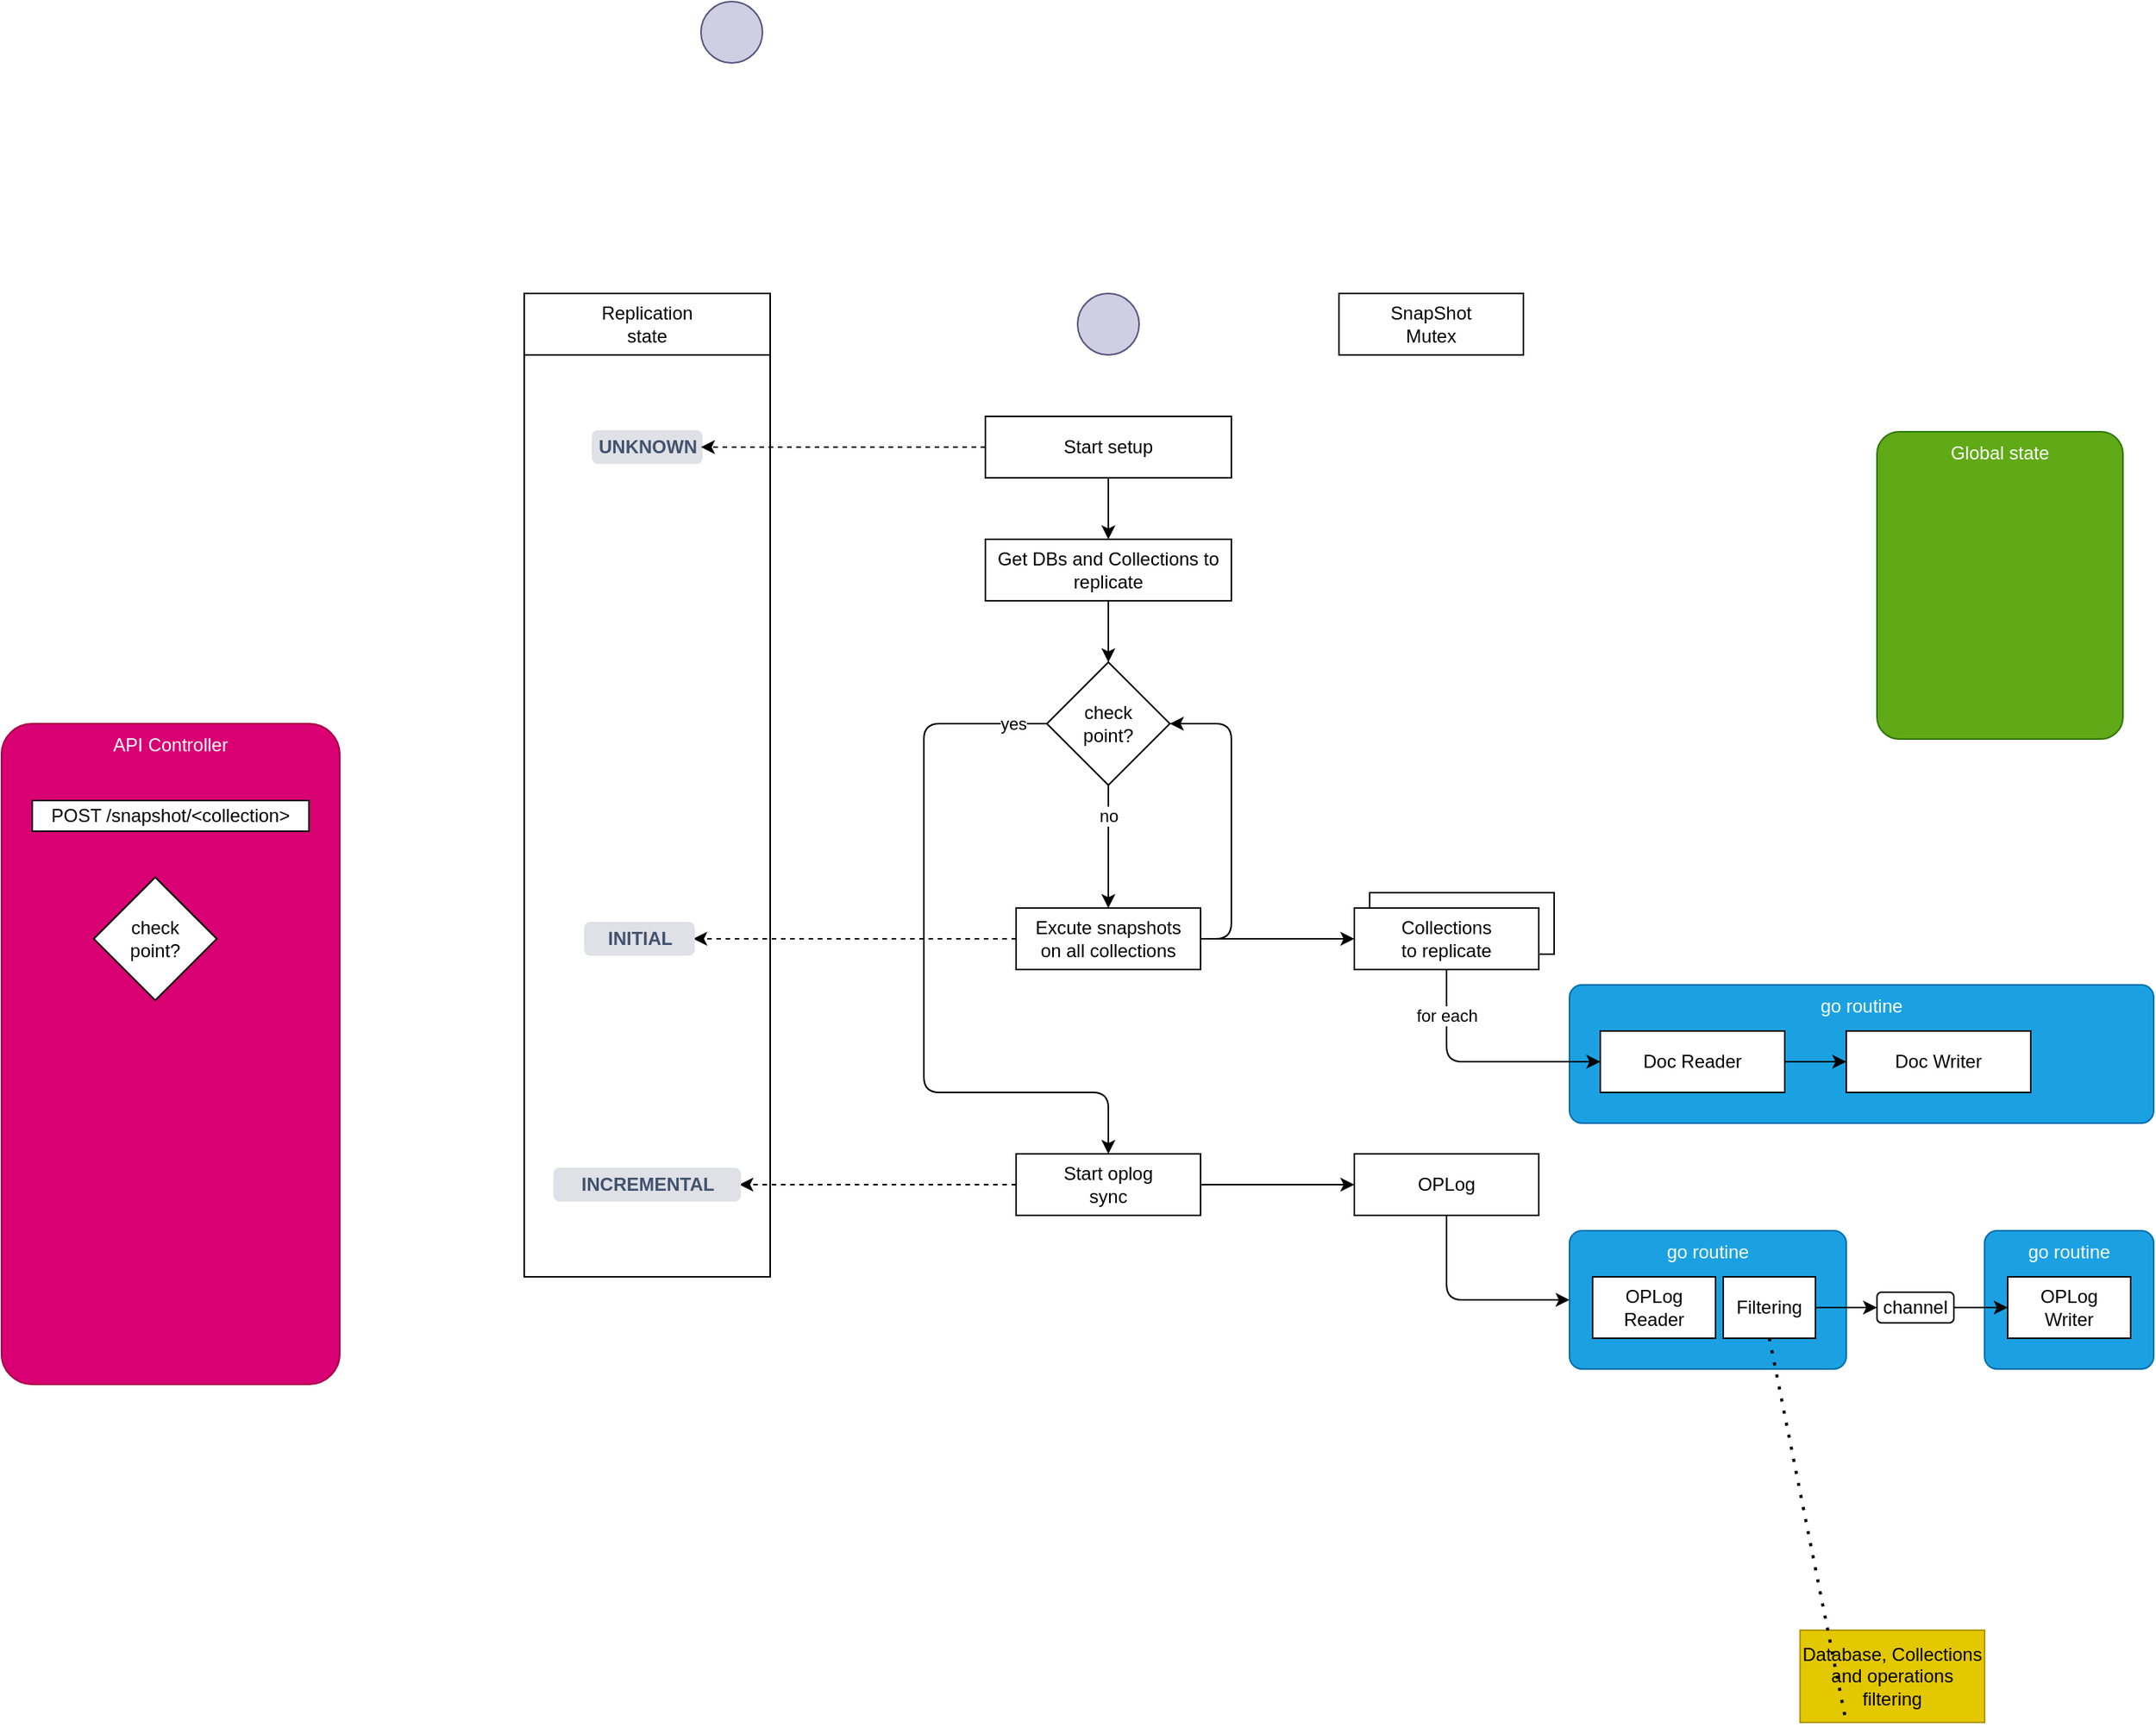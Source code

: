 <mxfile>
    <diagram id="QO2Tzb1RCqGz_loUETVd" name="Page-2">
        <mxGraphModel dx="2011" dy="1321" grid="1" gridSize="10" guides="1" tooltips="1" connect="1" arrows="1" fold="1" page="1" pageScale="1" pageWidth="827" pageHeight="1169" math="0" shadow="0">
            <root>
                <mxCell id="0"/>
                <mxCell id="1" parent="0"/>
                <mxCell id="c_dcQmz6OHg3MqOsnEEQ-14" value="go routine" style="rounded=1;whiteSpace=wrap;html=1;fillColor=#1ba1e2;fontColor=#ffffff;strokeColor=#006EAF;verticalAlign=top;align=center;arcSize=9;" parent="1" vertex="1">
                    <mxGeometry x="450" y="250" width="110" height="90" as="geometry"/>
                </mxCell>
                <mxCell id="c_dcQmz6OHg3MqOsnEEQ-13" value="go routine" style="rounded=1;whiteSpace=wrap;html=1;fillColor=#1ba1e2;fontColor=#ffffff;strokeColor=#006EAF;verticalAlign=top;align=center;arcSize=9;" parent="1" vertex="1">
                    <mxGeometry x="180" y="250" width="180" height="90" as="geometry"/>
                </mxCell>
                <mxCell id="c_dcQmz6OHg3MqOsnEEQ-9" value="go routine" style="rounded=1;whiteSpace=wrap;html=1;fillColor=#1ba1e2;fontColor=#ffffff;strokeColor=#006EAF;verticalAlign=top;align=center;arcSize=9;" parent="1" vertex="1">
                    <mxGeometry x="180" y="90" width="380" height="90" as="geometry"/>
                </mxCell>
                <mxCell id="c_dcQmz6OHg3MqOsnEEQ-7" value="" style="rounded=0;whiteSpace=wrap;html=1;" parent="1" vertex="1">
                    <mxGeometry x="50" y="30" width="120" height="40" as="geometry"/>
                </mxCell>
                <mxCell id="c_dcQmz6OHg3MqOsnEEQ-5" style="edgeStyle=none;html=1;exitX=1;exitY=0.5;exitDx=0;exitDy=0;entryX=0;entryY=0.5;entryDx=0;entryDy=0;" parent="1" source="c_dcQmz6OHg3MqOsnEEQ-1" target="c_dcQmz6OHg3MqOsnEEQ-4" edge="1">
                    <mxGeometry relative="1" as="geometry"/>
                </mxCell>
                <mxCell id="c_dcQmz6OHg3MqOsnEEQ-1" value="Doc Reader" style="rounded=0;whiteSpace=wrap;html=1;" parent="1" vertex="1">
                    <mxGeometry x="200" y="120" width="120" height="40" as="geometry"/>
                </mxCell>
                <mxCell id="c_dcQmz6OHg3MqOsnEEQ-2" value="OPLog&lt;br&gt;Writer" style="rounded=0;whiteSpace=wrap;html=1;" parent="1" vertex="1">
                    <mxGeometry x="465" y="280" width="80" height="40" as="geometry"/>
                </mxCell>
                <mxCell id="c_dcQmz6OHg3MqOsnEEQ-3" value="OPLog Reader" style="rounded=0;whiteSpace=wrap;html=1;" parent="1" vertex="1">
                    <mxGeometry x="195" y="280" width="80" height="40" as="geometry"/>
                </mxCell>
                <mxCell id="c_dcQmz6OHg3MqOsnEEQ-4" value="Doc Writer" style="rounded=0;whiteSpace=wrap;html=1;" parent="1" vertex="1">
                    <mxGeometry x="360" y="120" width="120" height="40" as="geometry"/>
                </mxCell>
                <mxCell id="c_dcQmz6OHg3MqOsnEEQ-8" value="for each" style="edgeStyle=none;html=1;exitX=0.5;exitY=1;exitDx=0;exitDy=0;entryX=0;entryY=0.5;entryDx=0;entryDy=0;" parent="1" source="c_dcQmz6OHg3MqOsnEEQ-6" target="c_dcQmz6OHg3MqOsnEEQ-1" edge="1">
                    <mxGeometry x="-0.625" relative="1" as="geometry">
                        <Array as="points">
                            <mxPoint x="100" y="140"/>
                        </Array>
                        <mxPoint as="offset"/>
                    </mxGeometry>
                </mxCell>
                <mxCell id="c_dcQmz6OHg3MqOsnEEQ-6" value="Collections&lt;br&gt;to replicate" style="rounded=0;whiteSpace=wrap;html=1;" parent="1" vertex="1">
                    <mxGeometry x="40" y="40" width="120" height="40" as="geometry"/>
                </mxCell>
                <mxCell id="c_dcQmz6OHg3MqOsnEEQ-12" style="edgeStyle=none;html=1;exitX=1;exitY=0.5;exitDx=0;exitDy=0;" parent="1" source="c_dcQmz6OHg3MqOsnEEQ-10" target="c_dcQmz6OHg3MqOsnEEQ-2" edge="1">
                    <mxGeometry relative="1" as="geometry"/>
                </mxCell>
                <mxCell id="c_dcQmz6OHg3MqOsnEEQ-10" value="channel" style="rounded=1;whiteSpace=wrap;html=1;" parent="1" vertex="1">
                    <mxGeometry x="380" y="290" width="50" height="20" as="geometry"/>
                </mxCell>
                <mxCell id="c_dcQmz6OHg3MqOsnEEQ-16" style="edgeStyle=none;html=1;exitX=0.5;exitY=1;exitDx=0;exitDy=0;entryX=0;entryY=0.5;entryDx=0;entryDy=0;" parent="1" source="c_dcQmz6OHg3MqOsnEEQ-15" target="c_dcQmz6OHg3MqOsnEEQ-13" edge="1">
                    <mxGeometry relative="1" as="geometry">
                        <Array as="points">
                            <mxPoint x="100" y="295"/>
                        </Array>
                    </mxGeometry>
                </mxCell>
                <mxCell id="c_dcQmz6OHg3MqOsnEEQ-15" value="OPLog" style="rounded=0;whiteSpace=wrap;html=1;" parent="1" vertex="1">
                    <mxGeometry x="40" y="200" width="120" height="40" as="geometry"/>
                </mxCell>
                <mxCell id="c_dcQmz6OHg3MqOsnEEQ-18" style="edgeStyle=none;html=1;exitX=1;exitY=0.5;exitDx=0;exitDy=0;entryX=0;entryY=0.5;entryDx=0;entryDy=0;" parent="1" source="c_dcQmz6OHg3MqOsnEEQ-17" target="c_dcQmz6OHg3MqOsnEEQ-10" edge="1">
                    <mxGeometry relative="1" as="geometry"/>
                </mxCell>
                <mxCell id="c_dcQmz6OHg3MqOsnEEQ-17" value="Filtering" style="rounded=0;whiteSpace=wrap;html=1;" parent="1" vertex="1">
                    <mxGeometry x="280" y="280" width="60" height="40" as="geometry"/>
                </mxCell>
                <mxCell id="c_dcQmz6OHg3MqOsnEEQ-19" value="Database, Collections and operations filtering" style="rounded=0;whiteSpace=wrap;html=1;fillColor=#e3c800;fontColor=#000000;strokeColor=#B09500;" parent="1" vertex="1">
                    <mxGeometry x="330" y="510" width="120" height="60" as="geometry"/>
                </mxCell>
                <mxCell id="c_dcQmz6OHg3MqOsnEEQ-20" value="" style="endArrow=none;dashed=1;html=1;dashPattern=1 3;strokeWidth=2;entryX=0.25;entryY=1;entryDx=0;entryDy=0;exitX=0.5;exitY=1;exitDx=0;exitDy=0;" parent="1" source="c_dcQmz6OHg3MqOsnEEQ-17" target="c_dcQmz6OHg3MqOsnEEQ-19" edge="1">
                    <mxGeometry width="50" height="50" relative="1" as="geometry">
                        <mxPoint x="330" y="530" as="sourcePoint"/>
                        <mxPoint x="380" y="480" as="targetPoint"/>
                    </mxGeometry>
                </mxCell>
                <mxCell id="2" value="Global state" style="rounded=1;whiteSpace=wrap;html=1;fillColor=#60a917;fontColor=#ffffff;strokeColor=#2D7600;verticalAlign=top;align=center;arcSize=9;" parent="1" vertex="1">
                    <mxGeometry x="380" y="-270" width="160" height="200" as="geometry"/>
                </mxCell>
                <mxCell id="3" value="SnapShot&lt;br&gt;Mutex" style="rounded=0;whiteSpace=wrap;html=1;" parent="1" vertex="1">
                    <mxGeometry x="30" y="-360" width="120" height="40" as="geometry"/>
                </mxCell>
                <mxCell id="8" value="API Controller" style="rounded=1;whiteSpace=wrap;html=1;fillColor=#d80073;fontColor=#ffffff;strokeColor=#A50040;verticalAlign=top;align=center;arcSize=9;" parent="1" vertex="1">
                    <mxGeometry x="-840" y="-80" width="220" height="430" as="geometry"/>
                </mxCell>
                <mxCell id="9" value="POST /snapshot/&amp;lt;collection&amp;gt;" style="rounded=0;whiteSpace=wrap;html=1;" parent="1" vertex="1">
                    <mxGeometry x="-820" y="-30" width="180" height="20" as="geometry"/>
                </mxCell>
                <mxCell id="19" style="edgeStyle=orthogonalEdgeStyle;html=1;exitX=1;exitY=0.5;exitDx=0;exitDy=0;startArrow=none;startFill=0;endArrow=classic;endFill=1;" parent="1" source="12" target="c_dcQmz6OHg3MqOsnEEQ-15" edge="1">
                    <mxGeometry relative="1" as="geometry"/>
                </mxCell>
                <mxCell id="36" style="edgeStyle=orthogonalEdgeStyle;html=1;exitX=0;exitY=0.5;exitDx=0;exitDy=0;entryX=1;entryY=0.5;entryDx=0;entryDy=0;dashed=1;startArrow=none;startFill=0;endArrow=classic;endFill=1;" parent="1" source="12" target="34" edge="1">
                    <mxGeometry relative="1" as="geometry"/>
                </mxCell>
                <mxCell id="12" value="Start oplog&lt;br&gt;sync" style="rounded=0;whiteSpace=wrap;html=1;" parent="1" vertex="1">
                    <mxGeometry x="-180" y="200" width="120" height="40" as="geometry"/>
                </mxCell>
                <mxCell id="17" value="no" style="edgeStyle=orthogonalEdgeStyle;html=1;exitX=0.5;exitY=1;exitDx=0;exitDy=0;startArrow=none;startFill=0;endArrow=classic;endFill=1;" parent="1" source="13" target="15" edge="1">
                    <mxGeometry x="-0.5" relative="1" as="geometry">
                        <mxPoint as="offset"/>
                    </mxGeometry>
                </mxCell>
                <mxCell id="18" value="yes" style="edgeStyle=orthogonalEdgeStyle;html=1;exitX=0;exitY=0.5;exitDx=0;exitDy=0;entryX=0.5;entryY=0;entryDx=0;entryDy=0;startArrow=none;startFill=0;endArrow=classic;endFill=1;" parent="1" source="13" target="12" edge="1">
                    <mxGeometry x="-0.909" relative="1" as="geometry">
                        <Array as="points">
                            <mxPoint x="-240" y="-80"/>
                            <mxPoint x="-240" y="160"/>
                            <mxPoint x="-120" y="160"/>
                        </Array>
                        <mxPoint as="offset"/>
                    </mxGeometry>
                </mxCell>
                <mxCell id="13" value="check&lt;br&gt;point?" style="rhombus;whiteSpace=wrap;html=1;" parent="1" vertex="1">
                    <mxGeometry x="-160" y="-120" width="80" height="80" as="geometry"/>
                </mxCell>
                <mxCell id="16" style="edgeStyle=orthogonalEdgeStyle;html=1;exitX=1;exitY=0.5;exitDx=0;exitDy=0;entryX=0;entryY=0.5;entryDx=0;entryDy=0;startArrow=none;startFill=0;endArrow=classic;endFill=1;" parent="1" source="15" target="c_dcQmz6OHg3MqOsnEEQ-6" edge="1">
                    <mxGeometry relative="1" as="geometry"/>
                </mxCell>
                <mxCell id="31" style="html=1;exitX=1;exitY=0.5;exitDx=0;exitDy=0;entryX=1;entryY=0.5;entryDx=0;entryDy=0;startArrow=none;startFill=0;endArrow=classic;endFill=1;edgeStyle=orthogonalEdgeStyle;" parent="1" source="15" target="13" edge="1">
                    <mxGeometry relative="1" as="geometry">
                        <Array as="points">
                            <mxPoint x="-40" y="60"/>
                            <mxPoint x="-40" y="-80"/>
                        </Array>
                    </mxGeometry>
                </mxCell>
                <mxCell id="33" style="edgeStyle=orthogonalEdgeStyle;html=1;exitX=0;exitY=0.5;exitDx=0;exitDy=0;entryX=1;entryY=0.5;entryDx=0;entryDy=0;startArrow=none;startFill=0;endArrow=classic;endFill=1;dashed=1;" parent="1" source="15" target="32" edge="1">
                    <mxGeometry relative="1" as="geometry"/>
                </mxCell>
                <mxCell id="15" value="Excute snapshots&lt;br&gt;on all collections" style="rounded=0;whiteSpace=wrap;html=1;" parent="1" vertex="1">
                    <mxGeometry x="-180" y="40" width="120" height="40" as="geometry"/>
                </mxCell>
                <mxCell id="20" value="check&lt;br&gt;point?" style="rhombus;whiteSpace=wrap;html=1;" parent="1" vertex="1">
                    <mxGeometry x="-780" y="20" width="80" height="80" as="geometry"/>
                </mxCell>
                <mxCell id="30" style="edgeStyle=orthogonalEdgeStyle;html=1;exitX=0.5;exitY=1;exitDx=0;exitDy=0;entryX=0.5;entryY=0;entryDx=0;entryDy=0;startArrow=none;startFill=0;endArrow=classic;endFill=1;" parent="1" source="21" target="13" edge="1">
                    <mxGeometry relative="1" as="geometry"/>
                </mxCell>
                <mxCell id="21" value="Get DBs and Collections to replicate" style="rounded=0;whiteSpace=wrap;html=1;" parent="1" vertex="1">
                    <mxGeometry x="-200" y="-200" width="160" height="40" as="geometry"/>
                </mxCell>
                <mxCell id="23" value="UNKNOWN" style="dashed=0;html=1;rounded=1;fillColor=#DFE1E6;strokeColor=#DFE1E6;fontSize=12;align=center;fontStyle=1;strokeWidth=2;fontColor=#42526E" parent="1" vertex="1">
                    <mxGeometry x="-455" y="-270" width="70" height="20" as="geometry"/>
                </mxCell>
                <mxCell id="24" value="Replication&lt;br&gt;state" style="rounded=0;whiteSpace=wrap;html=1;" parent="1" vertex="1">
                    <mxGeometry x="-500" y="-360" width="160" height="40" as="geometry"/>
                </mxCell>
                <mxCell id="26" value="" style="ellipse;whiteSpace=wrap;html=1;aspect=fixed;fillColor=#d0cee2;strokeColor=#56517e;" parent="1" vertex="1">
                    <mxGeometry x="-140" y="-360" width="40" height="40" as="geometry"/>
                </mxCell>
                <mxCell id="28" style="edgeStyle=orthogonalEdgeStyle;html=1;exitX=0;exitY=0.5;exitDx=0;exitDy=0;entryX=1;entryY=0.5;entryDx=0;entryDy=0;startArrow=none;startFill=0;endArrow=classic;endFill=1;dashed=1;" parent="1" source="27" target="23" edge="1">
                    <mxGeometry relative="1" as="geometry"/>
                </mxCell>
                <mxCell id="29" style="edgeStyle=orthogonalEdgeStyle;html=1;exitX=0.5;exitY=1;exitDx=0;exitDy=0;entryX=0.5;entryY=0;entryDx=0;entryDy=0;startArrow=none;startFill=0;endArrow=classic;endFill=1;" parent="1" source="27" target="21" edge="1">
                    <mxGeometry relative="1" as="geometry"/>
                </mxCell>
                <mxCell id="27" value="Start setup" style="rounded=0;whiteSpace=wrap;html=1;" parent="1" vertex="1">
                    <mxGeometry x="-200" y="-280" width="160" height="40" as="geometry"/>
                </mxCell>
                <mxCell id="32" value="INITIAL" style="dashed=0;html=1;rounded=1;fillColor=#DFE1E6;strokeColor=#DFE1E6;fontSize=12;align=center;fontStyle=1;strokeWidth=2;fontColor=#42526E" parent="1" vertex="1">
                    <mxGeometry x="-460" y="50" width="70" height="20" as="geometry"/>
                </mxCell>
                <mxCell id="34" value="INCREMENTAL" style="dashed=0;html=1;rounded=1;fillColor=#DFE1E6;strokeColor=#DFE1E6;fontSize=12;align=center;fontStyle=1;strokeWidth=2;fontColor=#42526E" parent="1" vertex="1">
                    <mxGeometry x="-480" y="210" width="120" height="20" as="geometry"/>
                </mxCell>
                <mxCell id="37" value="" style="rounded=0;whiteSpace=wrap;html=1;fillColor=none;" parent="1" vertex="1">
                    <mxGeometry x="-500" y="-320" width="160" height="600" as="geometry"/>
                </mxCell>
                <mxCell id="38" value="" style="ellipse;whiteSpace=wrap;html=1;aspect=fixed;fillColor=#d0cee2;strokeColor=#56517e;" parent="1" vertex="1">
                    <mxGeometry x="-385" y="-550" width="40" height="40" as="geometry"/>
                </mxCell>
            </root>
        </mxGraphModel>
    </diagram>
    <diagram name="Page-1" id="z-yTJJPVUe2wy_WJeipi">
        <mxGraphModel dx="1638" dy="749" grid="1" gridSize="10" guides="1" tooltips="1" connect="1" arrows="1" fold="1" page="1" pageScale="1" pageWidth="1169" pageHeight="827" math="0" shadow="0">
            <root>
                <mxCell id="0"/>
                <mxCell id="1" parent="0"/>
                <mxCell id="i09huKmOD7Sbwmtj8IvK-2" value="region b" style="rounded=0;whiteSpace=wrap;html=1;verticalAlign=top;fillColor=none;align=left;" parent="1" vertex="1">
                    <mxGeometry x="315" y="320" width="160" height="240" as="geometry"/>
                </mxCell>
                <mxCell id="i09huKmOD7Sbwmtj8IvK-1" value="prim" style="shape=cylinder3;whiteSpace=wrap;html=1;boundedLbl=1;backgroundOutline=1;size=7.5;fillColor=#008a00;fontColor=#ffffff;strokeColor=#005700;" parent="1" vertex="1">
                    <mxGeometry x="325" y="400" width="40" height="40" as="geometry"/>
                </mxCell>
                <mxCell id="i09huKmOD7Sbwmtj8IvK-3" value="sec" style="shape=cylinder3;whiteSpace=wrap;html=1;boundedLbl=1;backgroundOutline=1;size=7.5;fillColor=#60a917;fontColor=#ffffff;strokeColor=#2D7600;" parent="1" vertex="1">
                    <mxGeometry x="425" y="400" width="40" height="40" as="geometry"/>
                </mxCell>
                <mxCell id="i09huKmOD7Sbwmtj8IvK-4" value="sec" style="shape=cylinder3;whiteSpace=wrap;html=1;boundedLbl=1;backgroundOutline=1;size=7.5;fillColor=#60a917;fontColor=#ffffff;strokeColor=#2D7600;" parent="1" vertex="1">
                    <mxGeometry x="375" y="400" width="40" height="40" as="geometry"/>
                </mxCell>
                <mxCell id="i09huKmOD7Sbwmtj8IvK-16" value="" style="group" parent="1" vertex="1" connectable="0">
                    <mxGeometry x="345" y="480" width="100" height="70" as="geometry"/>
                </mxCell>
                <mxCell id="i09huKmOD7Sbwmtj8IvK-7" value="" style="rounded=0;whiteSpace=wrap;html=1;fillColor=#d80073;fontColor=#ffffff;strokeColor=#A50040;" parent="i09huKmOD7Sbwmtj8IvK-16" vertex="1">
                    <mxGeometry x="30" y="10" width="60" height="30" as="geometry"/>
                </mxCell>
                <mxCell id="i09huKmOD7Sbwmtj8IvK-6" value="" style="rounded=0;whiteSpace=wrap;html=1;fillColor=#d80073;fontColor=#ffffff;strokeColor=#A50040;" parent="i09huKmOD7Sbwmtj8IvK-16" vertex="1">
                    <mxGeometry x="20" y="20" width="60" height="30" as="geometry"/>
                </mxCell>
                <mxCell id="i09huKmOD7Sbwmtj8IvK-5" value="clients" style="rounded=0;whiteSpace=wrap;html=1;fillColor=#d80073;fontColor=#ffffff;strokeColor=#A50040;" parent="i09huKmOD7Sbwmtj8IvK-16" vertex="1">
                    <mxGeometry x="10" y="30" width="60" height="30" as="geometry"/>
                </mxCell>
                <mxCell id="i09huKmOD7Sbwmtj8IvK-15" value="" style="rounded=0;whiteSpace=wrap;html=1;dashed=1;fillColor=none;" parent="i09huKmOD7Sbwmtj8IvK-16" vertex="1">
                    <mxGeometry width="100" height="70" as="geometry"/>
                </mxCell>
                <mxCell id="i09huKmOD7Sbwmtj8IvK-56" value="reads" style="edgeStyle=orthogonalEdgeStyle;rounded=0;orthogonalLoop=1;jettySize=auto;html=1;exitX=0.5;exitY=0;exitDx=0;exitDy=0;entryX=0;entryY=0.5;entryDx=0;entryDy=0;curved=1;dashed=1;dashPattern=1 2;fontSize=8;" parent="1" source="i09huKmOD7Sbwmtj8IvK-17" target="i09huKmOD7Sbwmtj8IvK-24" edge="1">
                    <mxGeometry x="-0.216" y="-5" relative="1" as="geometry">
                        <mxPoint x="280" y="350.0" as="targetPoint"/>
                        <mxPoint as="offset"/>
                    </mxGeometry>
                </mxCell>
                <mxCell id="i09huKmOD7Sbwmtj8IvK-17" value="mongo-repl" style="rounded=1;whiteSpace=wrap;html=1;fillColor=#1ba1e2;fontColor=#ffffff;strokeColor=#006EAF;" parent="1" vertex="1">
                    <mxGeometry x="360" y="360" width="70" height="20" as="geometry"/>
                </mxCell>
                <mxCell id="i09huKmOD7Sbwmtj8IvK-18" style="edgeStyle=orthogonalEdgeStyle;rounded=0;orthogonalLoop=1;jettySize=auto;html=1;exitX=0.5;exitY=0;exitDx=0;exitDy=0;entryX=0.5;entryY=1;entryDx=0;entryDy=0;entryPerimeter=0;" parent="1" source="i09huKmOD7Sbwmtj8IvK-15" target="i09huKmOD7Sbwmtj8IvK-3" edge="1">
                    <mxGeometry relative="1" as="geometry"/>
                </mxCell>
                <mxCell id="i09huKmOD7Sbwmtj8IvK-19" style="edgeStyle=orthogonalEdgeStyle;rounded=0;orthogonalLoop=1;jettySize=auto;html=1;exitX=0.5;exitY=0;exitDx=0;exitDy=0;entryX=0.5;entryY=1;entryDx=0;entryDy=0;entryPerimeter=0;" parent="1" source="i09huKmOD7Sbwmtj8IvK-15" target="i09huKmOD7Sbwmtj8IvK-4" edge="1">
                    <mxGeometry relative="1" as="geometry"/>
                </mxCell>
                <mxCell id="i09huKmOD7Sbwmtj8IvK-20" style="edgeStyle=orthogonalEdgeStyle;rounded=0;orthogonalLoop=1;jettySize=auto;html=1;exitX=0.5;exitY=0;exitDx=0;exitDy=0;entryX=0.5;entryY=1;entryDx=0;entryDy=0;entryPerimeter=0;" parent="1" source="i09huKmOD7Sbwmtj8IvK-15" target="i09huKmOD7Sbwmtj8IvK-1" edge="1">
                    <mxGeometry relative="1" as="geometry"/>
                </mxCell>
                <mxCell id="i09huKmOD7Sbwmtj8IvK-21" value="write" style="edgeStyle=orthogonalEdgeStyle;rounded=0;orthogonalLoop=1;jettySize=auto;html=1;exitX=0;exitY=0.5;exitDx=0;exitDy=0;entryX=0.5;entryY=0;entryDx=0;entryDy=0;entryPerimeter=0;curved=1;dashed=1;dashPattern=1 1;fontSize=8;" parent="1" source="i09huKmOD7Sbwmtj8IvK-17" target="i09huKmOD7Sbwmtj8IvK-1" edge="1">
                    <mxGeometry relative="1" as="geometry"/>
                </mxCell>
                <mxCell id="i09huKmOD7Sbwmtj8IvK-22" value="write" style="edgeStyle=orthogonalEdgeStyle;rounded=0;orthogonalLoop=1;jettySize=auto;html=1;exitX=1;exitY=0.5;exitDx=0;exitDy=0;entryX=0.5;entryY=0;entryDx=0;entryDy=0;entryPerimeter=0;curved=1;dashed=1;dashPattern=1 1;fontSize=8;" parent="1" source="i09huKmOD7Sbwmtj8IvK-17" target="i09huKmOD7Sbwmtj8IvK-3" edge="1">
                    <mxGeometry relative="1" as="geometry"/>
                </mxCell>
                <mxCell id="i09huKmOD7Sbwmtj8IvK-23" value="write" style="edgeStyle=orthogonalEdgeStyle;rounded=0;orthogonalLoop=1;jettySize=auto;html=1;exitX=0.5;exitY=1;exitDx=0;exitDy=0;entryX=0.5;entryY=0;entryDx=0;entryDy=0;entryPerimeter=0;dashed=1;dashPattern=1 1;fontSize=8;" parent="1" source="i09huKmOD7Sbwmtj8IvK-17" target="i09huKmOD7Sbwmtj8IvK-4" edge="1">
                    <mxGeometry relative="1" as="geometry"/>
                </mxCell>
                <mxCell id="i09huKmOD7Sbwmtj8IvK-24" value="region a" style="rounded=0;whiteSpace=wrap;html=1;verticalAlign=top;fillColor=none;" parent="1" vertex="1">
                    <mxGeometry x="475" y="90" width="160" height="190" as="geometry"/>
                </mxCell>
                <mxCell id="i09huKmOD7Sbwmtj8IvK-25" value="prim" style="shape=cylinder3;whiteSpace=wrap;html=1;boundedLbl=1;backgroundOutline=1;size=7.5;fillColor=#008a00;fontColor=#ffffff;strokeColor=#005700;" parent="1" vertex="1">
                    <mxGeometry x="485" y="120" width="40" height="40" as="geometry"/>
                </mxCell>
                <mxCell id="i09huKmOD7Sbwmtj8IvK-26" value="sec" style="shape=cylinder3;whiteSpace=wrap;html=1;boundedLbl=1;backgroundOutline=1;size=7.5;fillColor=#60a917;fontColor=#ffffff;strokeColor=#2D7600;" parent="1" vertex="1">
                    <mxGeometry x="585" y="120" width="40" height="40" as="geometry"/>
                </mxCell>
                <mxCell id="i09huKmOD7Sbwmtj8IvK-27" value="sec" style="shape=cylinder3;whiteSpace=wrap;html=1;boundedLbl=1;backgroundOutline=1;size=7.5;fillColor=#60a917;fontColor=#ffffff;strokeColor=#2D7600;" parent="1" vertex="1">
                    <mxGeometry x="535" y="120" width="40" height="40" as="geometry"/>
                </mxCell>
                <mxCell id="i09huKmOD7Sbwmtj8IvK-28" value="" style="group" parent="1" vertex="1" connectable="0">
                    <mxGeometry x="505" y="200" width="100" height="70" as="geometry"/>
                </mxCell>
                <mxCell id="i09huKmOD7Sbwmtj8IvK-29" value="" style="rounded=0;whiteSpace=wrap;html=1;fillColor=#d80073;fontColor=#ffffff;strokeColor=#A50040;" parent="i09huKmOD7Sbwmtj8IvK-28" vertex="1">
                    <mxGeometry x="30" y="10" width="60" height="30" as="geometry"/>
                </mxCell>
                <mxCell id="i09huKmOD7Sbwmtj8IvK-30" value="" style="rounded=0;whiteSpace=wrap;html=1;fillColor=#d80073;fontColor=#ffffff;strokeColor=#A50040;" parent="i09huKmOD7Sbwmtj8IvK-28" vertex="1">
                    <mxGeometry x="20" y="20" width="60" height="30" as="geometry"/>
                </mxCell>
                <mxCell id="i09huKmOD7Sbwmtj8IvK-31" value="clients" style="rounded=0;whiteSpace=wrap;html=1;fillColor=#d80073;fontColor=#ffffff;strokeColor=#A50040;" parent="i09huKmOD7Sbwmtj8IvK-28" vertex="1">
                    <mxGeometry x="10" y="30" width="60" height="30" as="geometry"/>
                </mxCell>
                <mxCell id="i09huKmOD7Sbwmtj8IvK-32" value="" style="rounded=0;whiteSpace=wrap;html=1;dashed=1;fillColor=none;" parent="i09huKmOD7Sbwmtj8IvK-28" vertex="1">
                    <mxGeometry width="100" height="70" as="geometry"/>
                </mxCell>
                <mxCell id="i09huKmOD7Sbwmtj8IvK-34" style="edgeStyle=orthogonalEdgeStyle;rounded=0;orthogonalLoop=1;jettySize=auto;html=1;exitX=0.5;exitY=0;exitDx=0;exitDy=0;entryX=0.5;entryY=1;entryDx=0;entryDy=0;entryPerimeter=0;" parent="1" source="i09huKmOD7Sbwmtj8IvK-32" target="i09huKmOD7Sbwmtj8IvK-26" edge="1">
                    <mxGeometry relative="1" as="geometry"/>
                </mxCell>
                <mxCell id="i09huKmOD7Sbwmtj8IvK-35" style="edgeStyle=orthogonalEdgeStyle;rounded=0;orthogonalLoop=1;jettySize=auto;html=1;exitX=0.5;exitY=0;exitDx=0;exitDy=0;entryX=0.5;entryY=1;entryDx=0;entryDy=0;entryPerimeter=0;" parent="1" source="i09huKmOD7Sbwmtj8IvK-32" target="i09huKmOD7Sbwmtj8IvK-27" edge="1">
                    <mxGeometry relative="1" as="geometry"/>
                </mxCell>
                <mxCell id="i09huKmOD7Sbwmtj8IvK-36" style="edgeStyle=orthogonalEdgeStyle;rounded=0;orthogonalLoop=1;jettySize=auto;html=1;exitX=0.5;exitY=0;exitDx=0;exitDy=0;entryX=0.5;entryY=1;entryDx=0;entryDy=0;entryPerimeter=0;" parent="1" source="i09huKmOD7Sbwmtj8IvK-32" target="i09huKmOD7Sbwmtj8IvK-25" edge="1">
                    <mxGeometry relative="1" as="geometry"/>
                </mxCell>
                <mxCell id="i09huKmOD7Sbwmtj8IvK-40" value="region c" style="rounded=0;whiteSpace=wrap;html=1;verticalAlign=top;fillColor=none;align=left;fontSize=12;" parent="1" vertex="1">
                    <mxGeometry x="640" y="320" width="160" height="240" as="geometry"/>
                </mxCell>
                <mxCell id="i09huKmOD7Sbwmtj8IvK-41" value="prim" style="shape=cylinder3;whiteSpace=wrap;html=1;boundedLbl=1;backgroundOutline=1;size=7.5;fillColor=#008a00;fontColor=#ffffff;strokeColor=#005700;" parent="1" vertex="1">
                    <mxGeometry x="650" y="400" width="40" height="40" as="geometry"/>
                </mxCell>
                <mxCell id="i09huKmOD7Sbwmtj8IvK-42" value="sec" style="shape=cylinder3;whiteSpace=wrap;html=1;boundedLbl=1;backgroundOutline=1;size=7.5;fillColor=#60a917;fontColor=#ffffff;strokeColor=#2D7600;" parent="1" vertex="1">
                    <mxGeometry x="750" y="400" width="40" height="40" as="geometry"/>
                </mxCell>
                <mxCell id="i09huKmOD7Sbwmtj8IvK-43" value="sec" style="shape=cylinder3;whiteSpace=wrap;html=1;boundedLbl=1;backgroundOutline=1;size=7.5;fillColor=#60a917;fontColor=#ffffff;strokeColor=#2D7600;" parent="1" vertex="1">
                    <mxGeometry x="700" y="400" width="40" height="40" as="geometry"/>
                </mxCell>
                <mxCell id="i09huKmOD7Sbwmtj8IvK-44" value="" style="group" parent="1" vertex="1" connectable="0">
                    <mxGeometry x="670" y="480" width="100" height="70" as="geometry"/>
                </mxCell>
                <mxCell id="i09huKmOD7Sbwmtj8IvK-45" value="" style="rounded=0;whiteSpace=wrap;html=1;fillColor=#d80073;fontColor=#ffffff;strokeColor=#A50040;" parent="i09huKmOD7Sbwmtj8IvK-44" vertex="1">
                    <mxGeometry x="30" y="10" width="60" height="30" as="geometry"/>
                </mxCell>
                <mxCell id="i09huKmOD7Sbwmtj8IvK-46" value="" style="rounded=0;whiteSpace=wrap;html=1;fillColor=#d80073;fontColor=#ffffff;strokeColor=#A50040;" parent="i09huKmOD7Sbwmtj8IvK-44" vertex="1">
                    <mxGeometry x="20" y="20" width="60" height="30" as="geometry"/>
                </mxCell>
                <mxCell id="i09huKmOD7Sbwmtj8IvK-47" value="clients" style="rounded=0;whiteSpace=wrap;html=1;fillColor=#d80073;fontColor=#ffffff;strokeColor=#A50040;" parent="i09huKmOD7Sbwmtj8IvK-44" vertex="1">
                    <mxGeometry x="10" y="30" width="60" height="30" as="geometry"/>
                </mxCell>
                <mxCell id="i09huKmOD7Sbwmtj8IvK-48" value="" style="rounded=0;whiteSpace=wrap;html=1;dashed=1;fillColor=none;" parent="i09huKmOD7Sbwmtj8IvK-44" vertex="1">
                    <mxGeometry width="100" height="70" as="geometry"/>
                </mxCell>
                <mxCell id="i09huKmOD7Sbwmtj8IvK-57" value="reads" style="edgeStyle=orthogonalEdgeStyle;rounded=0;orthogonalLoop=1;jettySize=auto;html=1;exitX=0.5;exitY=0;exitDx=0;exitDy=0;entryX=1;entryY=0.5;entryDx=0;entryDy=0;dashed=1;dashPattern=1 2;curved=1;fontSize=8;" parent="1" source="i09huKmOD7Sbwmtj8IvK-49" target="i09huKmOD7Sbwmtj8IvK-24" edge="1">
                    <mxGeometry x="-0.231" y="10" relative="1" as="geometry">
                        <mxPoint as="offset"/>
                    </mxGeometry>
                </mxCell>
                <mxCell id="i09huKmOD7Sbwmtj8IvK-49" value="mongo-repl" style="rounded=1;whiteSpace=wrap;html=1;fillColor=#1ba1e2;fontColor=#ffffff;strokeColor=#006EAF;" parent="1" vertex="1">
                    <mxGeometry x="685" y="360" width="70" height="20" as="geometry"/>
                </mxCell>
                <mxCell id="i09huKmOD7Sbwmtj8IvK-50" style="edgeStyle=orthogonalEdgeStyle;rounded=0;orthogonalLoop=1;jettySize=auto;html=1;exitX=0.5;exitY=0;exitDx=0;exitDy=0;entryX=0.5;entryY=1;entryDx=0;entryDy=0;entryPerimeter=0;" parent="1" source="i09huKmOD7Sbwmtj8IvK-48" target="i09huKmOD7Sbwmtj8IvK-42" edge="1">
                    <mxGeometry relative="1" as="geometry"/>
                </mxCell>
                <mxCell id="i09huKmOD7Sbwmtj8IvK-51" style="edgeStyle=orthogonalEdgeStyle;rounded=0;orthogonalLoop=1;jettySize=auto;html=1;exitX=0.5;exitY=0;exitDx=0;exitDy=0;entryX=0.5;entryY=1;entryDx=0;entryDy=0;entryPerimeter=0;" parent="1" source="i09huKmOD7Sbwmtj8IvK-48" target="i09huKmOD7Sbwmtj8IvK-43" edge="1">
                    <mxGeometry relative="1" as="geometry"/>
                </mxCell>
                <mxCell id="i09huKmOD7Sbwmtj8IvK-52" style="edgeStyle=orthogonalEdgeStyle;rounded=0;orthogonalLoop=1;jettySize=auto;html=1;exitX=0.5;exitY=0;exitDx=0;exitDy=0;entryX=0.5;entryY=1;entryDx=0;entryDy=0;entryPerimeter=0;" parent="1" source="i09huKmOD7Sbwmtj8IvK-48" target="i09huKmOD7Sbwmtj8IvK-41" edge="1">
                    <mxGeometry relative="1" as="geometry"/>
                </mxCell>
                <mxCell id="i09huKmOD7Sbwmtj8IvK-53" value="write" style="edgeStyle=orthogonalEdgeStyle;rounded=0;orthogonalLoop=1;jettySize=auto;html=1;exitX=0;exitY=0.5;exitDx=0;exitDy=0;entryX=0.5;entryY=0;entryDx=0;entryDy=0;entryPerimeter=0;curved=1;dashed=1;dashPattern=1 1;fontSize=8;" parent="1" source="i09huKmOD7Sbwmtj8IvK-49" target="i09huKmOD7Sbwmtj8IvK-41" edge="1">
                    <mxGeometry relative="1" as="geometry"/>
                </mxCell>
                <mxCell id="i09huKmOD7Sbwmtj8IvK-54" value="write" style="edgeStyle=orthogonalEdgeStyle;rounded=0;orthogonalLoop=1;jettySize=auto;html=1;exitX=1;exitY=0.5;exitDx=0;exitDy=0;entryX=0.5;entryY=0;entryDx=0;entryDy=0;entryPerimeter=0;curved=1;dashed=1;dashPattern=1 1;fontSize=8;" parent="1" source="i09huKmOD7Sbwmtj8IvK-49" target="i09huKmOD7Sbwmtj8IvK-42" edge="1">
                    <mxGeometry relative="1" as="geometry"/>
                </mxCell>
                <mxCell id="i09huKmOD7Sbwmtj8IvK-55" value="write" style="edgeStyle=orthogonalEdgeStyle;rounded=0;orthogonalLoop=1;jettySize=auto;html=1;exitX=0.5;exitY=1;exitDx=0;exitDy=0;entryX=0.5;entryY=0;entryDx=0;entryDy=0;entryPerimeter=0;dashed=1;dashPattern=1 1;fontSize=8;" parent="1" source="i09huKmOD7Sbwmtj8IvK-49" target="i09huKmOD7Sbwmtj8IvK-43" edge="1">
                    <mxGeometry relative="1" as="geometry"/>
                </mxCell>
            </root>
        </mxGraphModel>
    </diagram>
    <diagram id="tlXAotNvsL-NJ6xJ0uNb" name="Page-3">
        <mxGraphModel dx="1638" dy="1086" grid="1" gridSize="10" guides="1" tooltips="1" connect="1" arrows="1" fold="1" page="1" pageScale="1" pageWidth="827" pageHeight="1169" math="0" shadow="0">
            <root>
                <mxCell id="0"/>
                <mxCell id="1" parent="0"/>
                <mxCell id="IODmxJrHLOx8Z943MWw_-43" value="go routine" style="rounded=1;whiteSpace=wrap;html=1;fillColor=#1ba1e2;fontColor=#ffffff;strokeColor=#006EAF;verticalAlign=bottom;horizontal=0;arcSize=4;" vertex="1" parent="1">
                    <mxGeometry x="137.5" y="670" width="122.5" height="140" as="geometry"/>
                </mxCell>
                <mxCell id="IODmxJrHLOx8Z943MWw_-22" style="edgeStyle=none;html=1;exitX=0.5;exitY=1;exitDx=0;exitDy=0;" edge="1" parent="1" source="IODmxJrHLOx8Z943MWw_-14" target="IODmxJrHLOx8Z943MWw_-21">
                    <mxGeometry relative="1" as="geometry"/>
                </mxCell>
                <mxCell id="IODmxJrHLOx8Z943MWw_-20" value="go routine" style="rounded=1;whiteSpace=wrap;html=1;fillColor=#1ba1e2;fontColor=#ffffff;strokeColor=#006EAF;verticalAlign=bottom;" vertex="1" parent="1">
                    <mxGeometry x="420" y="560" width="310" height="80" as="geometry"/>
                </mxCell>
                <mxCell id="IODmxJrHLOx8Z943MWw_-37" style="edgeStyle=none;html=1;exitX=0.5;exitY=1;exitDx=0;exitDy=0;entryX=0.5;entryY=0;entryDx=0;entryDy=0;" edge="1" parent="1" source="IODmxJrHLOx8Z943MWw_-1" target="IODmxJrHLOx8Z943MWw_-2">
                    <mxGeometry relative="1" as="geometry"/>
                </mxCell>
                <mxCell id="IODmxJrHLOx8Z943MWw_-1" value="Start" style="rounded=1;whiteSpace=wrap;html=1;" vertex="1" parent="1">
                    <mxGeometry x="200" y="80" width="80" height="40" as="geometry"/>
                </mxCell>
                <mxCell id="IODmxJrHLOx8Z943MWw_-4" value="new" style="edgeStyle=none;html=1;exitX=1;exitY=0.5;exitDx=0;exitDy=0;entryX=0;entryY=0.5;entryDx=0;entryDy=0;" edge="1" parent="1" source="IODmxJrHLOx8Z943MWw_-2" target="IODmxJrHLOx8Z943MWw_-3">
                    <mxGeometry relative="1" as="geometry"/>
                </mxCell>
                <mxCell id="IODmxJrHLOx8Z943MWw_-5" value="Get checkpoint&lt;br&gt;from DB" style="edgeStyle=none;html=1;exitX=0.75;exitY=1;exitDx=0;exitDy=0;entryX=0.5;entryY=1;entryDx=0;entryDy=0;" edge="1" parent="1" source="IODmxJrHLOx8Z943MWw_-2" target="IODmxJrHLOx8Z943MWw_-3">
                    <mxGeometry relative="1" as="geometry">
                        <Array as="points">
                            <mxPoint x="280" y="240"/>
                            <mxPoint x="460" y="240"/>
                        </Array>
                    </mxGeometry>
                </mxCell>
                <mxCell id="IODmxJrHLOx8Z943MWw_-7" style="edgeStyle=none;html=1;exitX=0.5;exitY=1;exitDx=0;exitDy=0;entryX=0.5;entryY=0;entryDx=0;entryDy=0;" edge="1" parent="1" source="IODmxJrHLOx8Z943MWw_-2" target="IODmxJrHLOx8Z943MWw_-6">
                    <mxGeometry relative="1" as="geometry"/>
                </mxCell>
                <mxCell id="IODmxJrHLOx8Z943MWw_-2" value="repl&lt;br&gt;StartReplication" style="rounded=0;whiteSpace=wrap;html=1;" vertex="1" parent="1">
                    <mxGeometry x="160" y="160" width="160" height="40" as="geometry"/>
                </mxCell>
                <mxCell id="IODmxJrHLOx8Z943MWw_-3" value="checkpoint&lt;br&gt;checkpoint manager" style="rounded=0;whiteSpace=wrap;html=1;" vertex="1" parent="1">
                    <mxGeometry x="400" y="160" width="120" height="40" as="geometry"/>
                </mxCell>
                <mxCell id="IODmxJrHLOx8Z943MWw_-9" style="edgeStyle=none;html=1;exitX=0.5;exitY=1;exitDx=0;exitDy=0;" edge="1" parent="1" source="IODmxJrHLOx8Z943MWw_-6" target="IODmxJrHLOx8Z943MWw_-8">
                    <mxGeometry relative="1" as="geometry"/>
                </mxCell>
                <mxCell id="IODmxJrHLOx8Z943MWw_-6" value="Determine replication&lt;br&gt;type" style="rounded=0;whiteSpace=wrap;html=1;" vertex="1" parent="1">
                    <mxGeometry x="160" y="280" width="160" height="40" as="geometry"/>
                </mxCell>
                <mxCell id="IODmxJrHLOx8Z943MWw_-11" value="no" style="edgeStyle=none;html=1;exitX=1;exitY=0.5;exitDx=0;exitDy=0;" edge="1" parent="1" source="IODmxJrHLOx8Z943MWw_-8" target="IODmxJrHLOx8Z943MWw_-10">
                    <mxGeometry relative="1" as="geometry"/>
                </mxCell>
                <mxCell id="IODmxJrHLOx8Z943MWw_-29" value="yes" style="edgeStyle=none;html=1;exitX=0.5;exitY=1;exitDx=0;exitDy=0;entryX=0.5;entryY=0;entryDx=0;entryDy=0;" edge="1" parent="1" source="IODmxJrHLOx8Z943MWw_-8" target="IODmxJrHLOx8Z943MWw_-28">
                    <mxGeometry relative="1" as="geometry"/>
                </mxCell>
                <mxCell id="IODmxJrHLOx8Z943MWw_-8" value="ckpt ?" style="rhombus;whiteSpace=wrap;html=1;" vertex="1" parent="1">
                    <mxGeometry x="200" y="360" width="80" height="80" as="geometry"/>
                </mxCell>
                <mxCell id="IODmxJrHLOx8Z943MWw_-25" style="edgeStyle=none;html=1;exitX=0.5;exitY=1;exitDx=0;exitDy=0;entryX=0.25;entryY=0;entryDx=0;entryDy=0;" edge="1" parent="1" source="IODmxJrHLOx8Z943MWw_-10" target="IODmxJrHLOx8Z943MWw_-24">
                    <mxGeometry relative="1" as="geometry"/>
                </mxCell>
                <mxCell id="IODmxJrHLOx8Z943MWw_-10" value="full&lt;br&gt;StartFullReplication" style="rounded=0;whiteSpace=wrap;html=1;" vertex="1" parent="1">
                    <mxGeometry x="400" y="380" width="120" height="40" as="geometry"/>
                </mxCell>
                <mxCell id="IODmxJrHLOx8Z943MWw_-15" value="new" style="edgeStyle=none;html=1;exitX=0.25;exitY=1;exitDx=0;exitDy=0;entryX=0.25;entryY=0;entryDx=0;entryDy=0;" edge="1" parent="1" source="IODmxJrHLOx8Z943MWw_-12" target="IODmxJrHLOx8Z943MWw_-14">
                    <mxGeometry relative="1" as="geometry"/>
                </mxCell>
                <mxCell id="IODmxJrHLOx8Z943MWw_-16" value="start" style="edgeStyle=none;html=1;exitX=0.75;exitY=1;exitDx=0;exitDy=0;entryX=0.75;entryY=0;entryDx=0;entryDy=0;" edge="1" parent="1" source="IODmxJrHLOx8Z943MWw_-12" target="IODmxJrHLOx8Z943MWw_-14">
                    <mxGeometry relative="1" as="geometry"/>
                </mxCell>
                <mxCell id="IODmxJrHLOx8Z943MWw_-18" value="new" style="edgeStyle=none;html=1;exitX=1;exitY=0.25;exitDx=0;exitDy=0;entryX=0.25;entryY=0;entryDx=0;entryDy=0;" edge="1" parent="1" source="IODmxJrHLOx8Z943MWw_-12" target="IODmxJrHLOx8Z943MWw_-17">
                    <mxGeometry relative="1" as="geometry">
                        <Array as="points">
                            <mxPoint x="630" y="525"/>
                        </Array>
                    </mxGeometry>
                </mxCell>
                <mxCell id="IODmxJrHLOx8Z943MWw_-12" value="For each coll" style="rounded=0;whiteSpace=wrap;html=1;" vertex="1" parent="1">
                    <mxGeometry x="430" y="520" width="120" height="20" as="geometry"/>
                </mxCell>
                <mxCell id="IODmxJrHLOx8Z943MWw_-19" value="write" style="edgeStyle=none;html=1;exitX=1;exitY=0.5;exitDx=0;exitDy=0;entryX=0;entryY=0.5;entryDx=0;entryDy=0;" edge="1" parent="1" source="IODmxJrHLOx8Z943MWw_-14" target="IODmxJrHLOx8Z943MWw_-17">
                    <mxGeometry relative="1" as="geometry"/>
                </mxCell>
                <mxCell id="IODmxJrHLOx8Z943MWw_-14" value="document&lt;br&gt;reader" style="rounded=0;whiteSpace=wrap;html=1;" vertex="1" parent="1">
                    <mxGeometry x="430" y="580" width="120" height="40" as="geometry"/>
                </mxCell>
                <mxCell id="IODmxJrHLOx8Z943MWw_-17" value="document&lt;br&gt;writer" style="rounded=0;whiteSpace=wrap;html=1;" vertex="1" parent="1">
                    <mxGeometry x="600" y="580" width="120" height="40" as="geometry"/>
                </mxCell>
                <mxCell id="IODmxJrHLOx8Z943MWw_-27" style="edgeStyle=none;html=1;exitX=0.5;exitY=1;exitDx=0;exitDy=0;entryX=0.5;entryY=0;entryDx=0;entryDy=0;" edge="1" parent="1" source="IODmxJrHLOx8Z943MWw_-21" target="IODmxJrHLOx8Z943MWw_-23">
                    <mxGeometry relative="1" as="geometry"/>
                </mxCell>
                <mxCell id="IODmxJrHLOx8Z943MWw_-21" value="Wait all collections" style="rounded=0;whiteSpace=wrap;html=1;" vertex="1" parent="1">
                    <mxGeometry x="425" y="660" width="130" height="20" as="geometry"/>
                </mxCell>
                <mxCell id="IODmxJrHLOx8Z943MWw_-36" style="edgeStyle=none;html=1;exitX=0.5;exitY=1;exitDx=0;exitDy=0;entryX=1;entryY=0.5;entryDx=0;entryDy=0;" edge="1" parent="1" source="IODmxJrHLOx8Z943MWw_-23" target="IODmxJrHLOx8Z943MWw_-6">
                    <mxGeometry relative="1" as="geometry">
                        <Array as="points">
                            <mxPoint x="490" y="800"/>
                            <mxPoint x="760" y="800"/>
                            <mxPoint x="760" y="300"/>
                        </Array>
                    </mxGeometry>
                </mxCell>
                <mxCell id="IODmxJrHLOx8Z943MWw_-23" value="Store checkpoint with end date of oplogBoundarries" style="rounded=0;whiteSpace=wrap;html=1;" vertex="1" parent="1">
                    <mxGeometry x="425" y="700" width="130" height="60" as="geometry"/>
                </mxCell>
                <mxCell id="IODmxJrHLOx8Z943MWw_-26" style="edgeStyle=none;html=1;exitX=0.25;exitY=1;exitDx=0;exitDy=0;entryX=0.25;entryY=0;entryDx=0;entryDy=0;" edge="1" parent="1" source="IODmxJrHLOx8Z943MWw_-24" target="IODmxJrHLOx8Z943MWw_-12">
                    <mxGeometry relative="1" as="geometry"/>
                </mxCell>
                <mxCell id="IODmxJrHLOx8Z943MWw_-24" value="oplogBoundaries&lt;br&gt;&amp;lt;- Get Current oplog start and end date" style="rounded=0;whiteSpace=wrap;html=1;" vertex="1" parent="1">
                    <mxGeometry x="430" y="450" width="120" height="50" as="geometry"/>
                </mxCell>
                <mxCell id="IODmxJrHLOx8Z943MWw_-31" value="new" style="edgeStyle=none;html=1;exitX=0.25;exitY=1;exitDx=0;exitDy=0;" edge="1" parent="1" source="IODmxJrHLOx8Z943MWw_-28" target="IODmxJrHLOx8Z943MWw_-30">
                    <mxGeometry relative="1" as="geometry"/>
                </mxCell>
                <mxCell id="IODmxJrHLOx8Z943MWw_-32" value="start&lt;br&gt;forever" style="edgeStyle=none;html=1;exitX=0.75;exitY=1;exitDx=0;exitDy=0;entryX=0.75;entryY=0;entryDx=0;entryDy=0;" edge="1" parent="1" source="IODmxJrHLOx8Z943MWw_-28" target="IODmxJrHLOx8Z943MWw_-30">
                    <mxGeometry x="-0.444" relative="1" as="geometry">
                        <Array as="points"/>
                        <mxPoint as="offset"/>
                    </mxGeometry>
                </mxCell>
                <mxCell id="IODmxJrHLOx8Z943MWw_-28" value="incr&lt;br&gt;StartIncrementalReplication" style="rounded=0;whiteSpace=wrap;html=1;" vertex="1" parent="1">
                    <mxGeometry x="145" y="480" width="190" height="40" as="geometry"/>
                </mxCell>
                <mxCell id="IODmxJrHLOx8Z943MWw_-34" value="new" style="edgeStyle=none;html=1;exitX=0.25;exitY=1;exitDx=0;exitDy=0;entryX=0.25;entryY=0;entryDx=0;entryDy=0;" edge="1" parent="1" source="IODmxJrHLOx8Z943MWw_-30" target="IODmxJrHLOx8Z943MWw_-33">
                    <mxGeometry relative="1" as="geometry"/>
                </mxCell>
                <mxCell id="IODmxJrHLOx8Z943MWw_-35" value="start&lt;br&gt;forever" style="edgeStyle=none;html=1;exitX=0.75;exitY=1;exitDx=0;exitDy=0;entryX=0.75;entryY=0;entryDx=0;entryDy=0;" edge="1" parent="1" source="IODmxJrHLOx8Z943MWw_-30" target="IODmxJrHLOx8Z943MWw_-33">
                    <mxGeometry relative="1" as="geometry"/>
                </mxCell>
                <mxCell id="IODmxJrHLOx8Z943MWw_-39" value="oplog" style="edgeStyle=none;html=1;exitX=0;exitY=0.5;exitDx=0;exitDy=0;entryX=0;entryY=0.5;entryDx=0;entryDy=0;entryPerimeter=0;" edge="1" parent="1" source="IODmxJrHLOx8Z943MWw_-30" target="IODmxJrHLOx8Z943MWw_-38">
                    <mxGeometry relative="1" as="geometry">
                        <Array as="points">
                            <mxPoint x="83" y="580"/>
                        </Array>
                    </mxGeometry>
                </mxCell>
                <mxCell id="IODmxJrHLOx8Z943MWw_-30" value="incr&lt;br&gt;OplogReader" style="rounded=0;whiteSpace=wrap;html=1;" vertex="1" parent="1">
                    <mxGeometry x="145" y="560" width="95" height="40" as="geometry"/>
                </mxCell>
                <mxCell id="IODmxJrHLOx8Z943MWw_-42" style="edgeStyle=none;html=1;exitX=0.5;exitY=1;exitDx=0;exitDy=0;" edge="1" parent="1" source="IODmxJrHLOx8Z943MWw_-33" target="IODmxJrHLOx8Z943MWw_-41">
                    <mxGeometry relative="1" as="geometry"/>
                </mxCell>
                <mxCell id="IODmxJrHLOx8Z943MWw_-33" value="incr&lt;br&gt;OplogWriter" style="rounded=0;whiteSpace=wrap;html=1;" vertex="1" parent="1">
                    <mxGeometry x="145" y="680" width="95" height="40" as="geometry"/>
                </mxCell>
                <mxCell id="IODmxJrHLOx8Z943MWw_-40" value="oplog" style="edgeStyle=none;html=1;exitX=1;exitY=0.5;exitDx=0;exitDy=0;exitPerimeter=0;entryX=0;entryY=0.5;entryDx=0;entryDy=0;" edge="1" parent="1" source="IODmxJrHLOx8Z943MWw_-38" target="IODmxJrHLOx8Z943MWw_-33">
                    <mxGeometry relative="1" as="geometry">
                        <Array as="points">
                            <mxPoint x="83" y="700"/>
                        </Array>
                    </mxGeometry>
                </mxCell>
                <mxCell id="IODmxJrHLOx8Z943MWw_-38" value="channel" style="shape=cylinder3;whiteSpace=wrap;html=1;boundedLbl=1;backgroundOutline=1;size=15;rotation=90;horizontal=0;" vertex="1" parent="1">
                    <mxGeometry x="70" y="600" width="25" height="80" as="geometry"/>
                </mxCell>
                <mxCell id="IODmxJrHLOx8Z943MWw_-41" value="CRUD&lt;br&gt;operations" style="rounded=0;whiteSpace=wrap;html=1;" vertex="1" parent="1">
                    <mxGeometry x="145" y="760" width="95" height="40" as="geometry"/>
                </mxCell>
            </root>
        </mxGraphModel>
    </diagram>
</mxfile>
